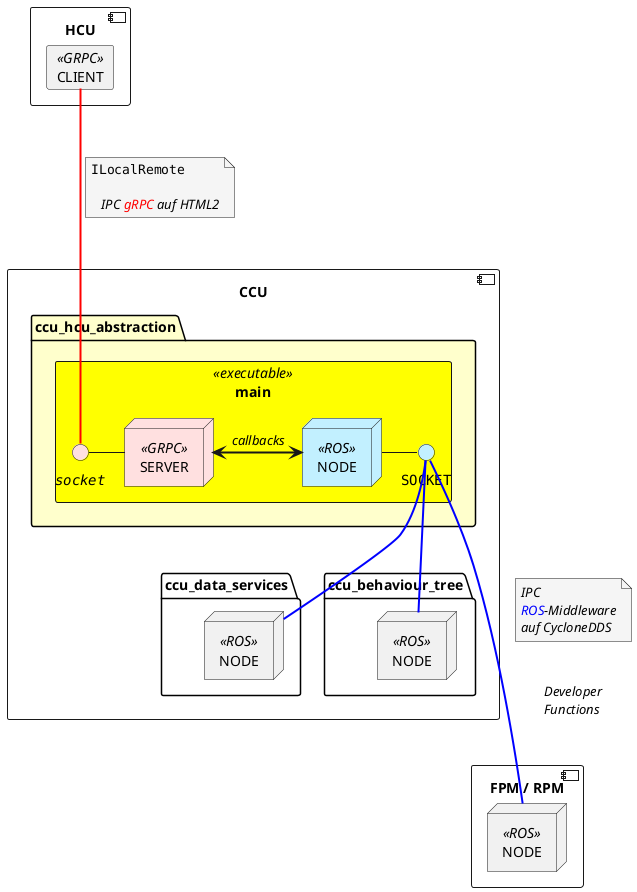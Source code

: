 @startuml "grpc_serve"
'skinparam minClassWidth 100

skinparam note {
    BackgroundColor WhiteSmoke
}

skinparam DefaultTextAlignment left

component HCU {
    card hcu_gui as "CLIENT" <<GRPC>>  {
    }
}
component CCU {
    folder ccu_hcu_abstraction #BUSINESS {
        rectangle "main" as exe_1 <<executable>> #Yellow {
            node halc as "NODE" <<ROS>> #APPLICATION
            node grpc as "SERVER" <<GRPC>> #IMPLEMENTATION
'hcu_gui -[bold]- grpc #RED : " **IPC** - //protocol://\n //googleRPC -> HTML2   //  "
            grpc <-[bold]right-> halc : //callbacks//
            interface " ""//socket//"" " as gp #IMPLEMENTATION
            hcu_gui -[bold]-- gp #RED
            note right of link 
                ""ILocalRemote""

                   //IPC <FONT COLOR="RED">gRPC</FONT> auf HTML2//
            end note
            interface " ""SOCKET"" " as rp #APPLICATION
            halc - rp
        }
    }
    folder ccu_data_services {
        node ds as "NODE" <<ROS>>
    }
    folder ccu_behaviour_tree {
        node me as "NODE" <<ROS>>
    }

}
component "FPM / RPM"  as FPM {
    node fpm as "NODE" <<ROS>>
}


gp - grpc

rp -[bold]- ds #Blue
rp -[bold]- me #Blue

rp -[bold]down-- fpm #Blue : "\n\n//Developer//\n//Functions//"
note top of link 
    //IPC// 
    //<FONT COLOR=BLUE>ROS</FONT>-Middleware//
    //auf CycloneDDS//
end note




@enduml
